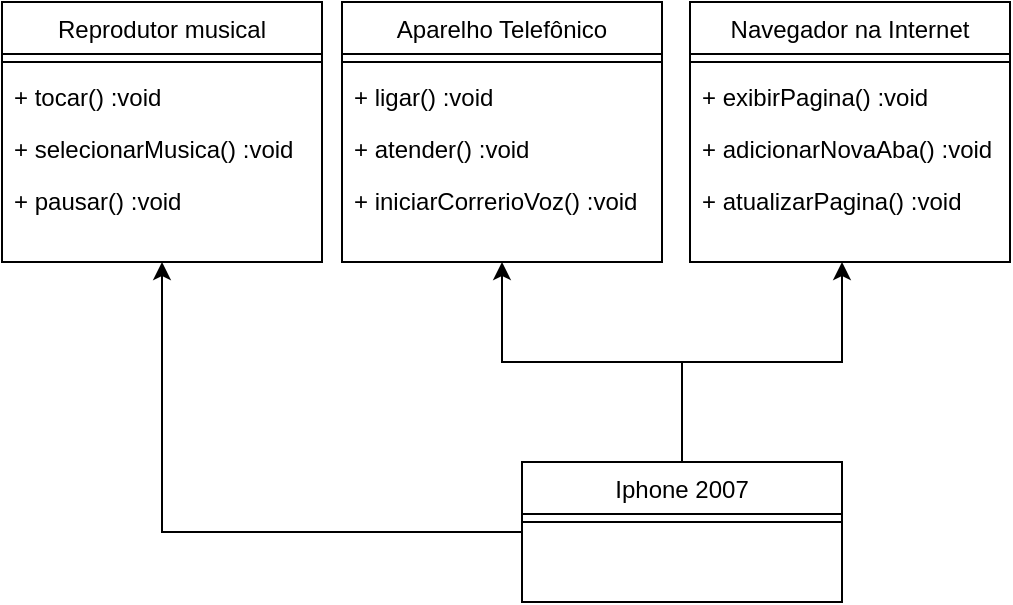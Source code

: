 <mxfile version="24.4.0" type="google">
  <diagram id="C5RBs43oDa-KdzZeNtuy" name="Page-1">
    <mxGraphModel grid="1" page="1" gridSize="10" guides="1" tooltips="1" connect="1" arrows="1" fold="1" pageScale="1" pageWidth="827" pageHeight="1169" math="0" shadow="0">
      <root>
        <mxCell id="WIyWlLk6GJQsqaUBKTNV-0" />
        <mxCell id="WIyWlLk6GJQsqaUBKTNV-1" parent="WIyWlLk6GJQsqaUBKTNV-0" />
        <mxCell id="NT5wIDEIOO7gIq1t35Zn-26" style="edgeStyle=orthogonalEdgeStyle;rounded=0;orthogonalLoop=1;jettySize=auto;html=1;" edge="1" parent="WIyWlLk6GJQsqaUBKTNV-1" source="zkfFHV4jXpPFQw0GAbJ--13">
          <mxGeometry relative="1" as="geometry">
            <mxPoint x="490" y="260" as="targetPoint" />
            <Array as="points">
              <mxPoint x="410" y="310" />
              <mxPoint x="490" y="310" />
            </Array>
          </mxGeometry>
        </mxCell>
        <mxCell id="NT5wIDEIOO7gIq1t35Zn-27" style="edgeStyle=orthogonalEdgeStyle;rounded=0;orthogonalLoop=1;jettySize=auto;html=1;entryX=0.5;entryY=1;entryDx=0;entryDy=0;" edge="1" parent="WIyWlLk6GJQsqaUBKTNV-1" source="zkfFHV4jXpPFQw0GAbJ--13" target="NT5wIDEIOO7gIq1t35Zn-16">
          <mxGeometry relative="1" as="geometry" />
        </mxCell>
        <mxCell id="NT5wIDEIOO7gIq1t35Zn-28" style="edgeStyle=orthogonalEdgeStyle;rounded=0;orthogonalLoop=1;jettySize=auto;html=1;entryX=0.5;entryY=1;entryDx=0;entryDy=0;" edge="1" parent="WIyWlLk6GJQsqaUBKTNV-1" source="zkfFHV4jXpPFQw0GAbJ--13" target="NT5wIDEIOO7gIq1t35Zn-0">
          <mxGeometry relative="1" as="geometry" />
        </mxCell>
        <mxCell id="zkfFHV4jXpPFQw0GAbJ--13" value="Iphone 2007" style="swimlane;fontStyle=0;align=center;verticalAlign=top;childLayout=stackLayout;horizontal=1;startSize=26;horizontalStack=0;resizeParent=1;resizeLast=0;collapsible=1;marginBottom=0;rounded=0;shadow=0;strokeWidth=1;" vertex="1" parent="WIyWlLk6GJQsqaUBKTNV-1">
          <mxGeometry x="330" y="360" width="160" height="70" as="geometry">
            <mxRectangle x="340" y="380" width="170" height="26" as="alternateBounds" />
          </mxGeometry>
        </mxCell>
        <mxCell id="zkfFHV4jXpPFQw0GAbJ--15" value="" style="line;html=1;strokeWidth=1;align=left;verticalAlign=middle;spacingTop=-1;spacingLeft=3;spacingRight=3;rotatable=0;labelPosition=right;points=[];portConstraint=eastwest;" vertex="1" parent="zkfFHV4jXpPFQw0GAbJ--13">
          <mxGeometry y="26" width="160" height="8" as="geometry" />
        </mxCell>
        <mxCell id="NT5wIDEIOO7gIq1t35Zn-0" value="Reprodutor musical" style="swimlane;fontStyle=0;align=center;verticalAlign=top;childLayout=stackLayout;horizontal=1;startSize=26;horizontalStack=0;resizeParent=1;resizeLast=0;collapsible=1;marginBottom=0;rounded=0;shadow=0;strokeWidth=1;" vertex="1" parent="WIyWlLk6GJQsqaUBKTNV-1">
          <mxGeometry x="70" y="130" width="160" height="130" as="geometry">
            <mxRectangle x="70" y="120" width="170" height="26" as="alternateBounds" />
          </mxGeometry>
        </mxCell>
        <mxCell id="NT5wIDEIOO7gIq1t35Zn-2" value="" style="line;html=1;strokeWidth=1;align=left;verticalAlign=middle;spacingTop=-1;spacingLeft=3;spacingRight=3;rotatable=0;labelPosition=right;points=[];portConstraint=eastwest;" vertex="1" parent="NT5wIDEIOO7gIq1t35Zn-0">
          <mxGeometry y="26" width="160" height="8" as="geometry" />
        </mxCell>
        <mxCell id="NT5wIDEIOO7gIq1t35Zn-1" value="+ tocar() :void" style="text;align=left;verticalAlign=top;spacingLeft=4;spacingRight=4;overflow=hidden;rotatable=0;points=[[0,0.5],[1,0.5]];portConstraint=eastwest;" vertex="1" parent="NT5wIDEIOO7gIq1t35Zn-0">
          <mxGeometry y="34" width="160" height="26" as="geometry" />
        </mxCell>
        <mxCell id="NT5wIDEIOO7gIq1t35Zn-14" value="+ selecionarMusica() :void" style="text;align=left;verticalAlign=top;spacingLeft=4;spacingRight=4;overflow=hidden;rotatable=0;points=[[0,0.5],[1,0.5]];portConstraint=eastwest;" vertex="1" parent="NT5wIDEIOO7gIq1t35Zn-0">
          <mxGeometry y="60" width="160" height="26" as="geometry" />
        </mxCell>
        <mxCell id="NT5wIDEIOO7gIq1t35Zn-15" value="+ pausar() :void" style="text;align=left;verticalAlign=top;spacingLeft=4;spacingRight=4;overflow=hidden;rotatable=0;points=[[0,0.5],[1,0.5]];portConstraint=eastwest;" vertex="1" parent="NT5wIDEIOO7gIq1t35Zn-0">
          <mxGeometry y="86" width="160" height="26" as="geometry" />
        </mxCell>
        <mxCell id="NT5wIDEIOO7gIq1t35Zn-16" value="Aparelho Telefônico" style="swimlane;fontStyle=0;align=center;verticalAlign=top;childLayout=stackLayout;horizontal=1;startSize=26;horizontalStack=0;resizeParent=1;resizeLast=0;collapsible=1;marginBottom=0;rounded=0;shadow=0;strokeWidth=1;" vertex="1" parent="WIyWlLk6GJQsqaUBKTNV-1">
          <mxGeometry x="240" y="130" width="160" height="130" as="geometry">
            <mxRectangle x="70" y="120" width="170" height="26" as="alternateBounds" />
          </mxGeometry>
        </mxCell>
        <mxCell id="NT5wIDEIOO7gIq1t35Zn-17" value="" style="line;html=1;strokeWidth=1;align=left;verticalAlign=middle;spacingTop=-1;spacingLeft=3;spacingRight=3;rotatable=0;labelPosition=right;points=[];portConstraint=eastwest;" vertex="1" parent="NT5wIDEIOO7gIq1t35Zn-16">
          <mxGeometry y="26" width="160" height="8" as="geometry" />
        </mxCell>
        <mxCell id="NT5wIDEIOO7gIq1t35Zn-18" value="+ ligar() :void" style="text;align=left;verticalAlign=top;spacingLeft=4;spacingRight=4;overflow=hidden;rotatable=0;points=[[0,0.5],[1,0.5]];portConstraint=eastwest;" vertex="1" parent="NT5wIDEIOO7gIq1t35Zn-16">
          <mxGeometry y="34" width="160" height="26" as="geometry" />
        </mxCell>
        <mxCell id="NT5wIDEIOO7gIq1t35Zn-19" value="+ atender() :void" style="text;align=left;verticalAlign=top;spacingLeft=4;spacingRight=4;overflow=hidden;rotatable=0;points=[[0,0.5],[1,0.5]];portConstraint=eastwest;" vertex="1" parent="NT5wIDEIOO7gIq1t35Zn-16">
          <mxGeometry y="60" width="160" height="26" as="geometry" />
        </mxCell>
        <mxCell id="NT5wIDEIOO7gIq1t35Zn-20" value="+ iniciarCorrerioVoz() :void" style="text;align=left;verticalAlign=top;spacingLeft=4;spacingRight=4;overflow=hidden;rotatable=0;points=[[0,0.5],[1,0.5]];portConstraint=eastwest;" vertex="1" parent="NT5wIDEIOO7gIq1t35Zn-16">
          <mxGeometry y="86" width="160" height="26" as="geometry" />
        </mxCell>
        <mxCell id="NT5wIDEIOO7gIq1t35Zn-21" value="Navegador na Internet" style="swimlane;fontStyle=0;align=center;verticalAlign=top;childLayout=stackLayout;horizontal=1;startSize=26;horizontalStack=0;resizeParent=1;resizeLast=0;collapsible=1;marginBottom=0;rounded=0;shadow=0;strokeWidth=1;" vertex="1" parent="WIyWlLk6GJQsqaUBKTNV-1">
          <mxGeometry x="414" y="130" width="160" height="130" as="geometry">
            <mxRectangle x="70" y="120" width="170" height="26" as="alternateBounds" />
          </mxGeometry>
        </mxCell>
        <mxCell id="NT5wIDEIOO7gIq1t35Zn-22" value="" style="line;html=1;strokeWidth=1;align=left;verticalAlign=middle;spacingTop=-1;spacingLeft=3;spacingRight=3;rotatable=0;labelPosition=right;points=[];portConstraint=eastwest;" vertex="1" parent="NT5wIDEIOO7gIq1t35Zn-21">
          <mxGeometry y="26" width="160" height="8" as="geometry" />
        </mxCell>
        <mxCell id="NT5wIDEIOO7gIq1t35Zn-23" value="+ exibirPagina() :void" style="text;align=left;verticalAlign=top;spacingLeft=4;spacingRight=4;overflow=hidden;rotatable=0;points=[[0,0.5],[1,0.5]];portConstraint=eastwest;" vertex="1" parent="NT5wIDEIOO7gIq1t35Zn-21">
          <mxGeometry y="34" width="160" height="26" as="geometry" />
        </mxCell>
        <mxCell id="NT5wIDEIOO7gIq1t35Zn-24" value="+ adicionarNovaAba() :void" style="text;align=left;verticalAlign=top;spacingLeft=4;spacingRight=4;overflow=hidden;rotatable=0;points=[[0,0.5],[1,0.5]];portConstraint=eastwest;" vertex="1" parent="NT5wIDEIOO7gIq1t35Zn-21">
          <mxGeometry y="60" width="160" height="26" as="geometry" />
        </mxCell>
        <mxCell id="NT5wIDEIOO7gIq1t35Zn-25" value="+ atualizarPagina() :void" style="text;align=left;verticalAlign=top;spacingLeft=4;spacingRight=4;overflow=hidden;rotatable=0;points=[[0,0.5],[1,0.5]];portConstraint=eastwest;" vertex="1" parent="NT5wIDEIOO7gIq1t35Zn-21">
          <mxGeometry y="86" width="160" height="26" as="geometry" />
        </mxCell>
      </root>
    </mxGraphModel>
  </diagram>
</mxfile>
